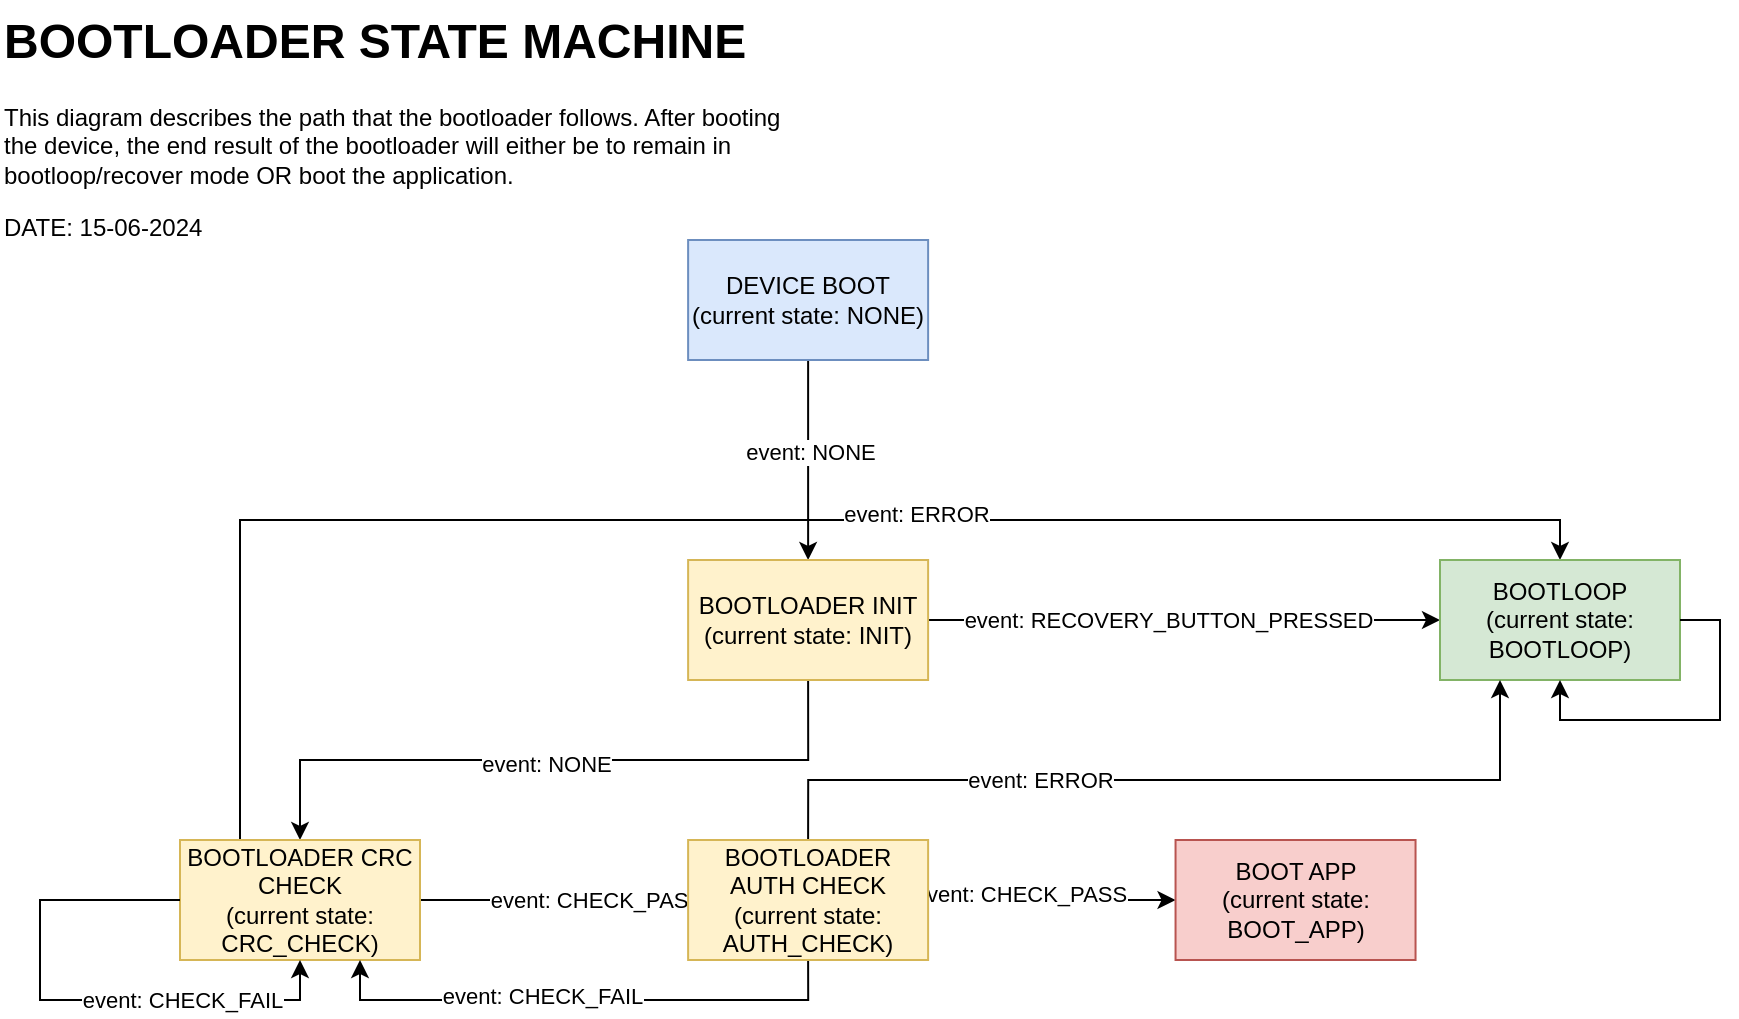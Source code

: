 <mxfile version="24.5.4" type="github">
  <diagram name="Σελίδα-1" id="bFLSOTcwp05-U7D5PcoT">
    <mxGraphModel dx="1434" dy="738" grid="1" gridSize="10" guides="1" tooltips="1" connect="1" arrows="1" fold="1" page="1" pageScale="1" pageWidth="827" pageHeight="1169" math="0" shadow="0">
      <root>
        <mxCell id="0" />
        <mxCell id="1" parent="0" />
        <mxCell id="SwcLA9v_0Pl4TriEUF_o-3" style="edgeStyle=orthogonalEdgeStyle;rounded=0;orthogonalLoop=1;jettySize=auto;html=1;exitX=0.5;exitY=1;exitDx=0;exitDy=0;entryX=0.5;entryY=0;entryDx=0;entryDy=0;" parent="1" source="SwcLA9v_0Pl4TriEUF_o-1" target="SwcLA9v_0Pl4TriEUF_o-2" edge="1">
          <mxGeometry relative="1" as="geometry" />
        </mxCell>
        <mxCell id="SwcLA9v_0Pl4TriEUF_o-4" value="event: NONE" style="edgeLabel;html=1;align=center;verticalAlign=middle;resizable=0;points=[];" parent="SwcLA9v_0Pl4TriEUF_o-3" vertex="1" connectable="0">
          <mxGeometry x="-0.08" y="1" relative="1" as="geometry">
            <mxPoint as="offset" />
          </mxGeometry>
        </mxCell>
        <mxCell id="SwcLA9v_0Pl4TriEUF_o-1" value="DEVICE BOOT&lt;div&gt;(current state: NONE)&lt;/div&gt;" style="rounded=0;whiteSpace=wrap;html=1;fillColor=#dae8fc;strokeColor=#6c8ebf;" parent="1" vertex="1">
          <mxGeometry x="344.06" y="120" width="120" height="60" as="geometry" />
        </mxCell>
        <mxCell id="SwcLA9v_0Pl4TriEUF_o-6" style="edgeStyle=orthogonalEdgeStyle;rounded=0;orthogonalLoop=1;jettySize=auto;html=1;exitX=0.5;exitY=1;exitDx=0;exitDy=0;entryX=0.5;entryY=0;entryDx=0;entryDy=0;" parent="1" source="SwcLA9v_0Pl4TriEUF_o-2" target="SwcLA9v_0Pl4TriEUF_o-5" edge="1">
          <mxGeometry relative="1" as="geometry" />
        </mxCell>
        <mxCell id="SwcLA9v_0Pl4TriEUF_o-10" value="event: NONE" style="edgeLabel;html=1;align=center;verticalAlign=middle;resizable=0;points=[];" parent="SwcLA9v_0Pl4TriEUF_o-6" vertex="1" connectable="0">
          <mxGeometry x="0.027" y="2" relative="1" as="geometry">
            <mxPoint as="offset" />
          </mxGeometry>
        </mxCell>
        <mxCell id="SwcLA9v_0Pl4TriEUF_o-8" style="edgeStyle=orthogonalEdgeStyle;rounded=0;orthogonalLoop=1;jettySize=auto;html=1;exitX=1;exitY=0.5;exitDx=0;exitDy=0;entryX=0;entryY=0.5;entryDx=0;entryDy=0;" parent="1" source="SwcLA9v_0Pl4TriEUF_o-2" target="SwcLA9v_0Pl4TriEUF_o-7" edge="1">
          <mxGeometry relative="1" as="geometry" />
        </mxCell>
        <mxCell id="SwcLA9v_0Pl4TriEUF_o-11" value="event: RECOVERY_BUTTON_PRESSED" style="edgeLabel;html=1;align=center;verticalAlign=middle;resizable=0;points=[];" parent="SwcLA9v_0Pl4TriEUF_o-8" vertex="1" connectable="0">
          <mxGeometry x="-0.209" y="-1" relative="1" as="geometry">
            <mxPoint x="19" y="-1" as="offset" />
          </mxGeometry>
        </mxCell>
        <mxCell id="SwcLA9v_0Pl4TriEUF_o-2" value="BOOTLOADER INIT&lt;div&gt;(current state: INIT)&lt;/div&gt;" style="rounded=0;whiteSpace=wrap;html=1;fillColor=#fff2cc;strokeColor=#d6b656;" parent="1" vertex="1">
          <mxGeometry x="344.06" y="280" width="120" height="60" as="geometry" />
        </mxCell>
        <mxCell id="SwcLA9v_0Pl4TriEUF_o-14" style="edgeStyle=orthogonalEdgeStyle;rounded=0;orthogonalLoop=1;jettySize=auto;html=1;entryX=0;entryY=0.5;entryDx=0;entryDy=0;exitX=1;exitY=0.5;exitDx=0;exitDy=0;" parent="1" source="SwcLA9v_0Pl4TriEUF_o-5" edge="1">
          <mxGeometry relative="1" as="geometry">
            <mxPoint x="290" y="410" as="sourcePoint" />
            <mxPoint x="384" y="450" as="targetPoint" />
          </mxGeometry>
        </mxCell>
        <mxCell id="SwcLA9v_0Pl4TriEUF_o-15" value="event: CHECK_PASS" style="edgeLabel;html=1;align=center;verticalAlign=middle;resizable=0;points=[];" parent="SwcLA9v_0Pl4TriEUF_o-14" vertex="1" connectable="0">
          <mxGeometry x="-0.442" y="-3" relative="1" as="geometry">
            <mxPoint x="39" y="-3" as="offset" />
          </mxGeometry>
        </mxCell>
        <mxCell id="SwcLA9v_0Pl4TriEUF_o-23" style="edgeStyle=orthogonalEdgeStyle;rounded=0;orthogonalLoop=1;jettySize=auto;html=1;exitX=0.25;exitY=0;exitDx=0;exitDy=0;entryX=0.5;entryY=0;entryDx=0;entryDy=0;" parent="1" source="SwcLA9v_0Pl4TriEUF_o-5" target="SwcLA9v_0Pl4TriEUF_o-7" edge="1">
          <mxGeometry relative="1" as="geometry" />
        </mxCell>
        <mxCell id="SwcLA9v_0Pl4TriEUF_o-24" value="event: ERROR" style="edgeLabel;html=1;align=center;verticalAlign=middle;resizable=0;points=[];" parent="SwcLA9v_0Pl4TriEUF_o-23" vertex="1" connectable="0">
          <mxGeometry x="0.185" y="3" relative="1" as="geometry">
            <mxPoint as="offset" />
          </mxGeometry>
        </mxCell>
        <mxCell id="SwcLA9v_0Pl4TriEUF_o-5" value="BOOTLOADER CRC CHECK&lt;div&gt;(current state: CRC_CHECK)&lt;/div&gt;" style="rounded=0;whiteSpace=wrap;html=1;fillColor=#fff2cc;strokeColor=#d6b656;" parent="1" vertex="1">
          <mxGeometry x="90" y="420" width="120" height="60" as="geometry" />
        </mxCell>
        <mxCell id="SwcLA9v_0Pl4TriEUF_o-7" value="BOOTLOOP&lt;div&gt;(current state: BOOTLOOP)&lt;/div&gt;" style="rounded=0;whiteSpace=wrap;html=1;fillColor=#d5e8d4;strokeColor=#82b366;" parent="1" vertex="1">
          <mxGeometry x="720" y="280" width="120" height="60" as="geometry" />
        </mxCell>
        <mxCell id="SwcLA9v_0Pl4TriEUF_o-9" style="edgeStyle=orthogonalEdgeStyle;rounded=0;orthogonalLoop=1;jettySize=auto;html=1;exitX=1;exitY=0.5;exitDx=0;exitDy=0;entryX=0.5;entryY=1;entryDx=0;entryDy=0;" parent="1" source="SwcLA9v_0Pl4TriEUF_o-7" target="SwcLA9v_0Pl4TriEUF_o-7" edge="1">
          <mxGeometry relative="1" as="geometry" />
        </mxCell>
        <mxCell id="SwcLA9v_0Pl4TriEUF_o-25" style="edgeStyle=orthogonalEdgeStyle;rounded=0;orthogonalLoop=1;jettySize=auto;html=1;exitX=0.5;exitY=1;exitDx=0;exitDy=0;entryX=0.75;entryY=1;entryDx=0;entryDy=0;" parent="1" source="SwcLA9v_0Pl4TriEUF_o-13" target="SwcLA9v_0Pl4TriEUF_o-5" edge="1">
          <mxGeometry relative="1" as="geometry" />
        </mxCell>
        <mxCell id="SwcLA9v_0Pl4TriEUF_o-26" value="event: CHECK_FAIL" style="edgeLabel;html=1;align=center;verticalAlign=middle;resizable=0;points=[];" parent="SwcLA9v_0Pl4TriEUF_o-25" vertex="1" connectable="0">
          <mxGeometry x="0.159" y="-2" relative="1" as="geometry">
            <mxPoint as="offset" />
          </mxGeometry>
        </mxCell>
        <mxCell id="SwcLA9v_0Pl4TriEUF_o-28" style="edgeStyle=orthogonalEdgeStyle;rounded=0;orthogonalLoop=1;jettySize=auto;html=1;exitX=1;exitY=0.5;exitDx=0;exitDy=0;entryX=0;entryY=0.5;entryDx=0;entryDy=0;" parent="1" source="SwcLA9v_0Pl4TriEUF_o-13" target="SwcLA9v_0Pl4TriEUF_o-27" edge="1">
          <mxGeometry relative="1" as="geometry" />
        </mxCell>
        <mxCell id="SwcLA9v_0Pl4TriEUF_o-29" value="event: CHECK_PASS" style="edgeLabel;html=1;align=center;verticalAlign=middle;resizable=0;points=[];" parent="SwcLA9v_0Pl4TriEUF_o-28" vertex="1" connectable="0">
          <mxGeometry x="-0.256" y="3" relative="1" as="geometry">
            <mxPoint as="offset" />
          </mxGeometry>
        </mxCell>
        <mxCell id="SwcLA9v_0Pl4TriEUF_o-30" style="edgeStyle=orthogonalEdgeStyle;rounded=0;orthogonalLoop=1;jettySize=auto;html=1;exitX=0.5;exitY=0;exitDx=0;exitDy=0;entryX=0.25;entryY=1;entryDx=0;entryDy=0;" parent="1" source="SwcLA9v_0Pl4TriEUF_o-13" target="SwcLA9v_0Pl4TriEUF_o-7" edge="1">
          <mxGeometry relative="1" as="geometry">
            <mxPoint x="800.06" y="360" as="targetPoint" />
            <Array as="points">
              <mxPoint x="404" y="390" />
              <mxPoint x="750" y="390" />
              <mxPoint x="750" y="340" />
            </Array>
          </mxGeometry>
        </mxCell>
        <mxCell id="SwcLA9v_0Pl4TriEUF_o-31" value="event: ERROR" style="edgeLabel;html=1;align=center;verticalAlign=middle;resizable=0;points=[];" parent="SwcLA9v_0Pl4TriEUF_o-30" vertex="1" connectable="0">
          <mxGeometry x="-0.314" relative="1" as="geometry">
            <mxPoint as="offset" />
          </mxGeometry>
        </mxCell>
        <mxCell id="SwcLA9v_0Pl4TriEUF_o-13" value="BOOTLOADER AUTH CHECK&lt;div&gt;(current state: AUTH_CHECK)&lt;/div&gt;" style="rounded=0;whiteSpace=wrap;html=1;fillColor=#fff2cc;strokeColor=#d6b656;" parent="1" vertex="1">
          <mxGeometry x="344.06" y="420" width="120" height="60" as="geometry" />
        </mxCell>
        <mxCell id="SwcLA9v_0Pl4TriEUF_o-20" style="edgeStyle=orthogonalEdgeStyle;rounded=0;orthogonalLoop=1;jettySize=auto;html=1;exitX=0;exitY=0.5;exitDx=0;exitDy=0;entryX=0.5;entryY=1;entryDx=0;entryDy=0;" parent="1" source="SwcLA9v_0Pl4TriEUF_o-5" target="SwcLA9v_0Pl4TriEUF_o-5" edge="1">
          <mxGeometry relative="1" as="geometry">
            <Array as="points">
              <mxPoint x="20" y="450" />
              <mxPoint x="20" y="500" />
              <mxPoint x="150" y="500" />
            </Array>
          </mxGeometry>
        </mxCell>
        <mxCell id="SwcLA9v_0Pl4TriEUF_o-21" value="event: CHECK_FAIL" style="edgeLabel;html=1;align=center;verticalAlign=middle;resizable=0;points=[];" parent="SwcLA9v_0Pl4TriEUF_o-20" vertex="1" connectable="0">
          <mxGeometry x="-0.02" relative="1" as="geometry">
            <mxPoint x="58" as="offset" />
          </mxGeometry>
        </mxCell>
        <mxCell id="SwcLA9v_0Pl4TriEUF_o-27" value="BOOT APP&lt;div&gt;(current state: BOOT_APP)&lt;/div&gt;" style="rounded=0;whiteSpace=wrap;html=1;fillColor=#f8cecc;strokeColor=#b85450;" parent="1" vertex="1">
          <mxGeometry x="587.77" y="420" width="120" height="60" as="geometry" />
        </mxCell>
        <mxCell id="SwcLA9v_0Pl4TriEUF_o-32" value="&lt;h1 style=&quot;margin-top: 0px;&quot;&gt;BOOTLOADER STATE MACHINE&lt;/h1&gt;&lt;p&gt;This diagram describes the path that the bootloader follows. After booting the device, the end result of the bootloader will either be to remain in bootloop/recover mode OR boot the application.&amp;nbsp;&lt;/p&gt;&lt;p&gt;DATE: 15-06-2024&lt;/p&gt;" style="text;html=1;whiteSpace=wrap;overflow=hidden;rounded=0;" parent="1" vertex="1">
          <mxGeometry width="400" height="120" as="geometry" />
        </mxCell>
      </root>
    </mxGraphModel>
  </diagram>
</mxfile>

